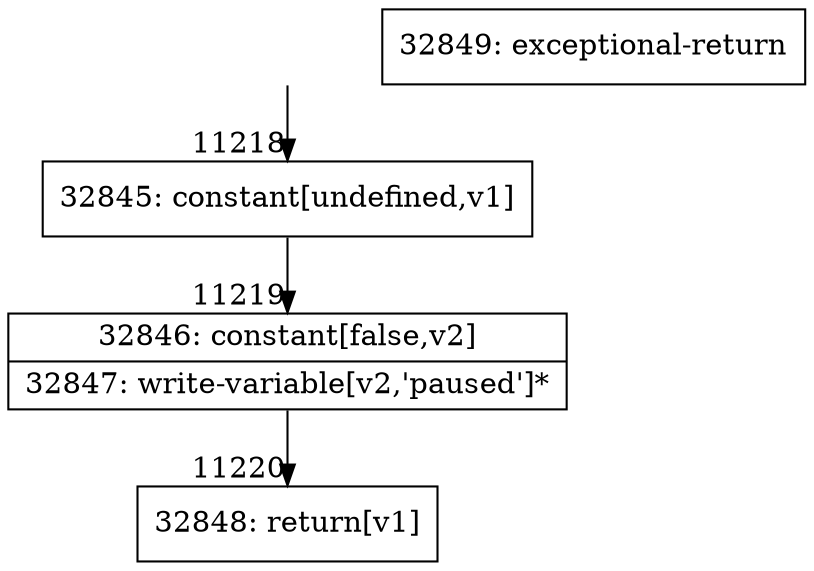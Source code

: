 digraph {
rankdir="TD"
BB_entry833[shape=none,label=""];
BB_entry833 -> BB11218 [tailport=s, headport=n, headlabel="    11218"]
BB11218 [shape=record label="{32845: constant[undefined,v1]}" ] 
BB11218 -> BB11219 [tailport=s, headport=n, headlabel="      11219"]
BB11219 [shape=record label="{32846: constant[false,v2]|32847: write-variable[v2,'paused']*}" ] 
BB11219 -> BB11220 [tailport=s, headport=n, headlabel="      11220"]
BB11220 [shape=record label="{32848: return[v1]}" ] 
BB11221 [shape=record label="{32849: exceptional-return}" ] 
//#$~ 15726
}
